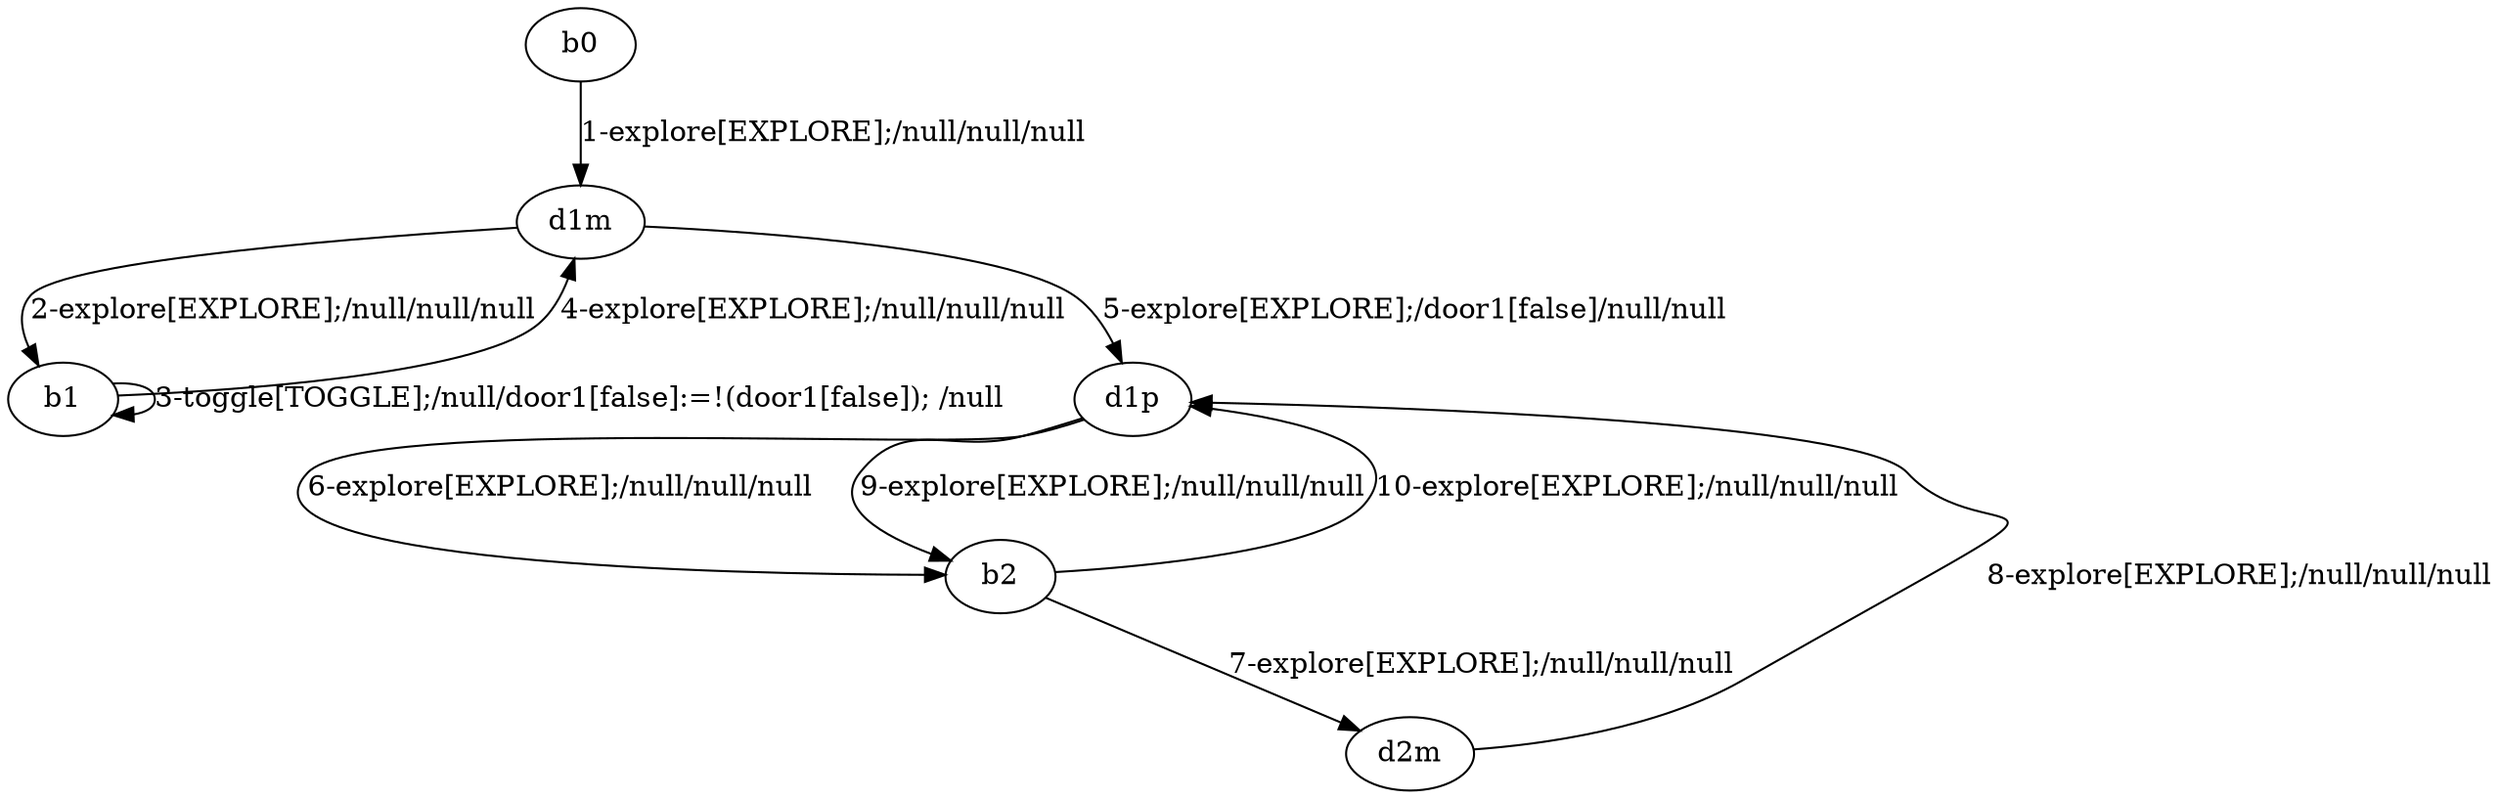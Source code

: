 # Total number of goals covered by this test: 4
# d2m --> d1p
# b2 --> d2m
# b2 --> d1p
# d1p --> b2

digraph g {
"b0" -> "d1m" [label = "1-explore[EXPLORE];/null/null/null"];
"d1m" -> "b1" [label = "2-explore[EXPLORE];/null/null/null"];
"b1" -> "b1" [label = "3-toggle[TOGGLE];/null/door1[false]:=!(door1[false]); /null"];
"b1" -> "d1m" [label = "4-explore[EXPLORE];/null/null/null"];
"d1m" -> "d1p" [label = "5-explore[EXPLORE];/door1[false]/null/null"];
"d1p" -> "b2" [label = "6-explore[EXPLORE];/null/null/null"];
"b2" -> "d2m" [label = "7-explore[EXPLORE];/null/null/null"];
"d2m" -> "d1p" [label = "8-explore[EXPLORE];/null/null/null"];
"d1p" -> "b2" [label = "9-explore[EXPLORE];/null/null/null"];
"b2" -> "d1p" [label = "10-explore[EXPLORE];/null/null/null"];
}